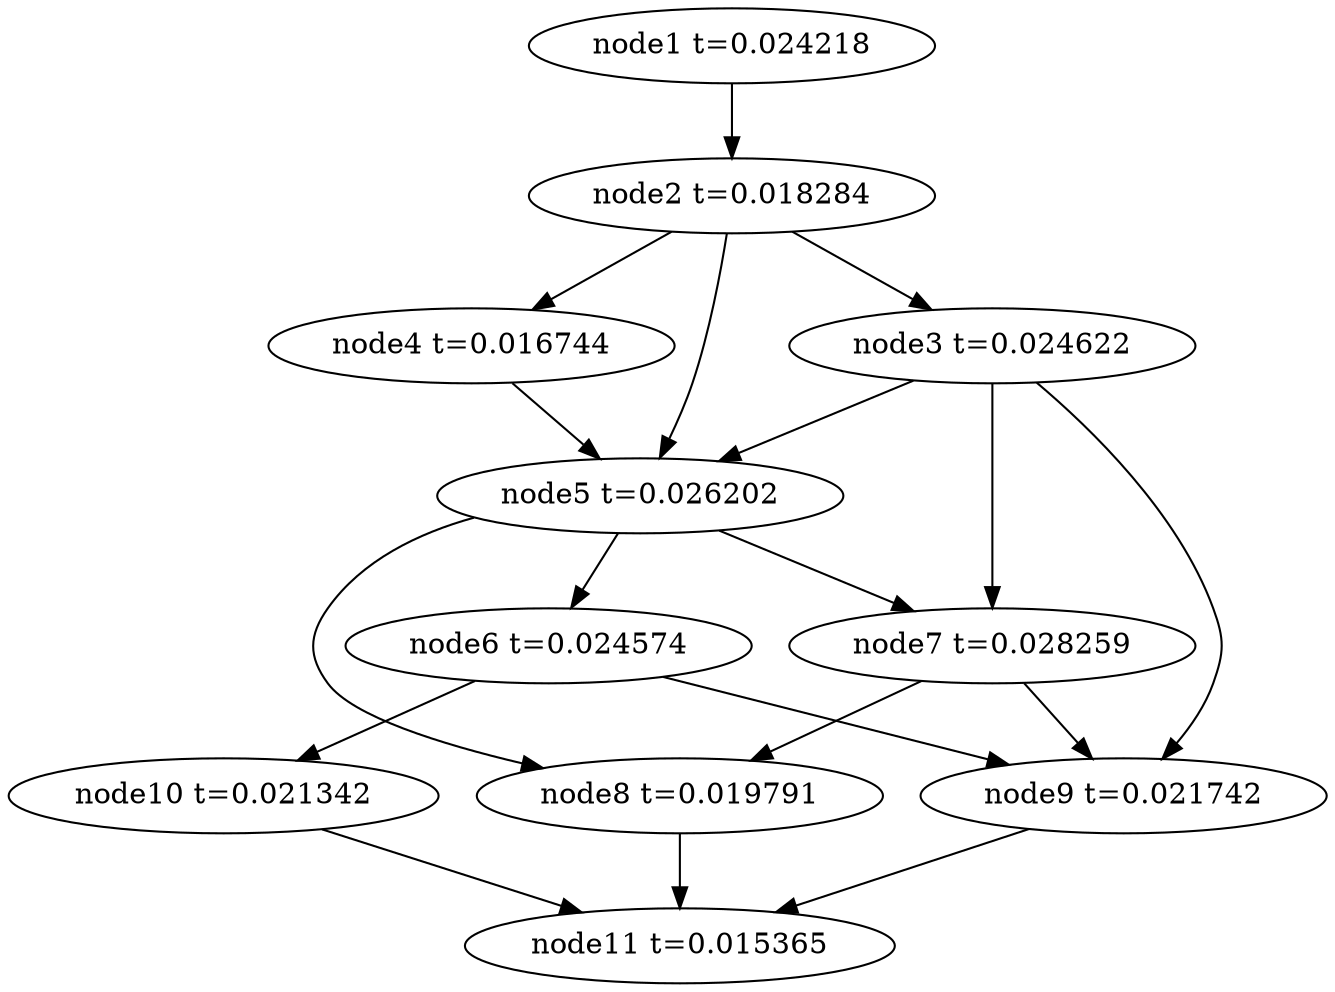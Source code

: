 digraph g{
	node11[label="node11 t=0.015365"]
	node10 -> node11
	node10[label="node10 t=0.021342"];
	node9 -> node11
	node9[label="node9 t=0.021742"];
	node8 -> node11
	node8[label="node8 t=0.019791"];
	node7 -> node9
	node7 -> node8
	node7[label="node7 t=0.028259"];
	node6 -> node10
	node6 -> node9
	node6[label="node6 t=0.024574"];
	node5 -> node8
	node5 -> node7
	node5 -> node6
	node5[label="node5 t=0.026202"];
	node4 -> node5
	node4[label="node4 t=0.016744"];
	node3 -> node9
	node3 -> node7
	node3 -> node5
	node3[label="node3 t=0.024622"];
	node2 -> node5
	node2 -> node4
	node2 -> node3
	node2[label="node2 t=0.018284"];
	node1 -> node2
	node1[label="node1 t=0.024218"];
}
